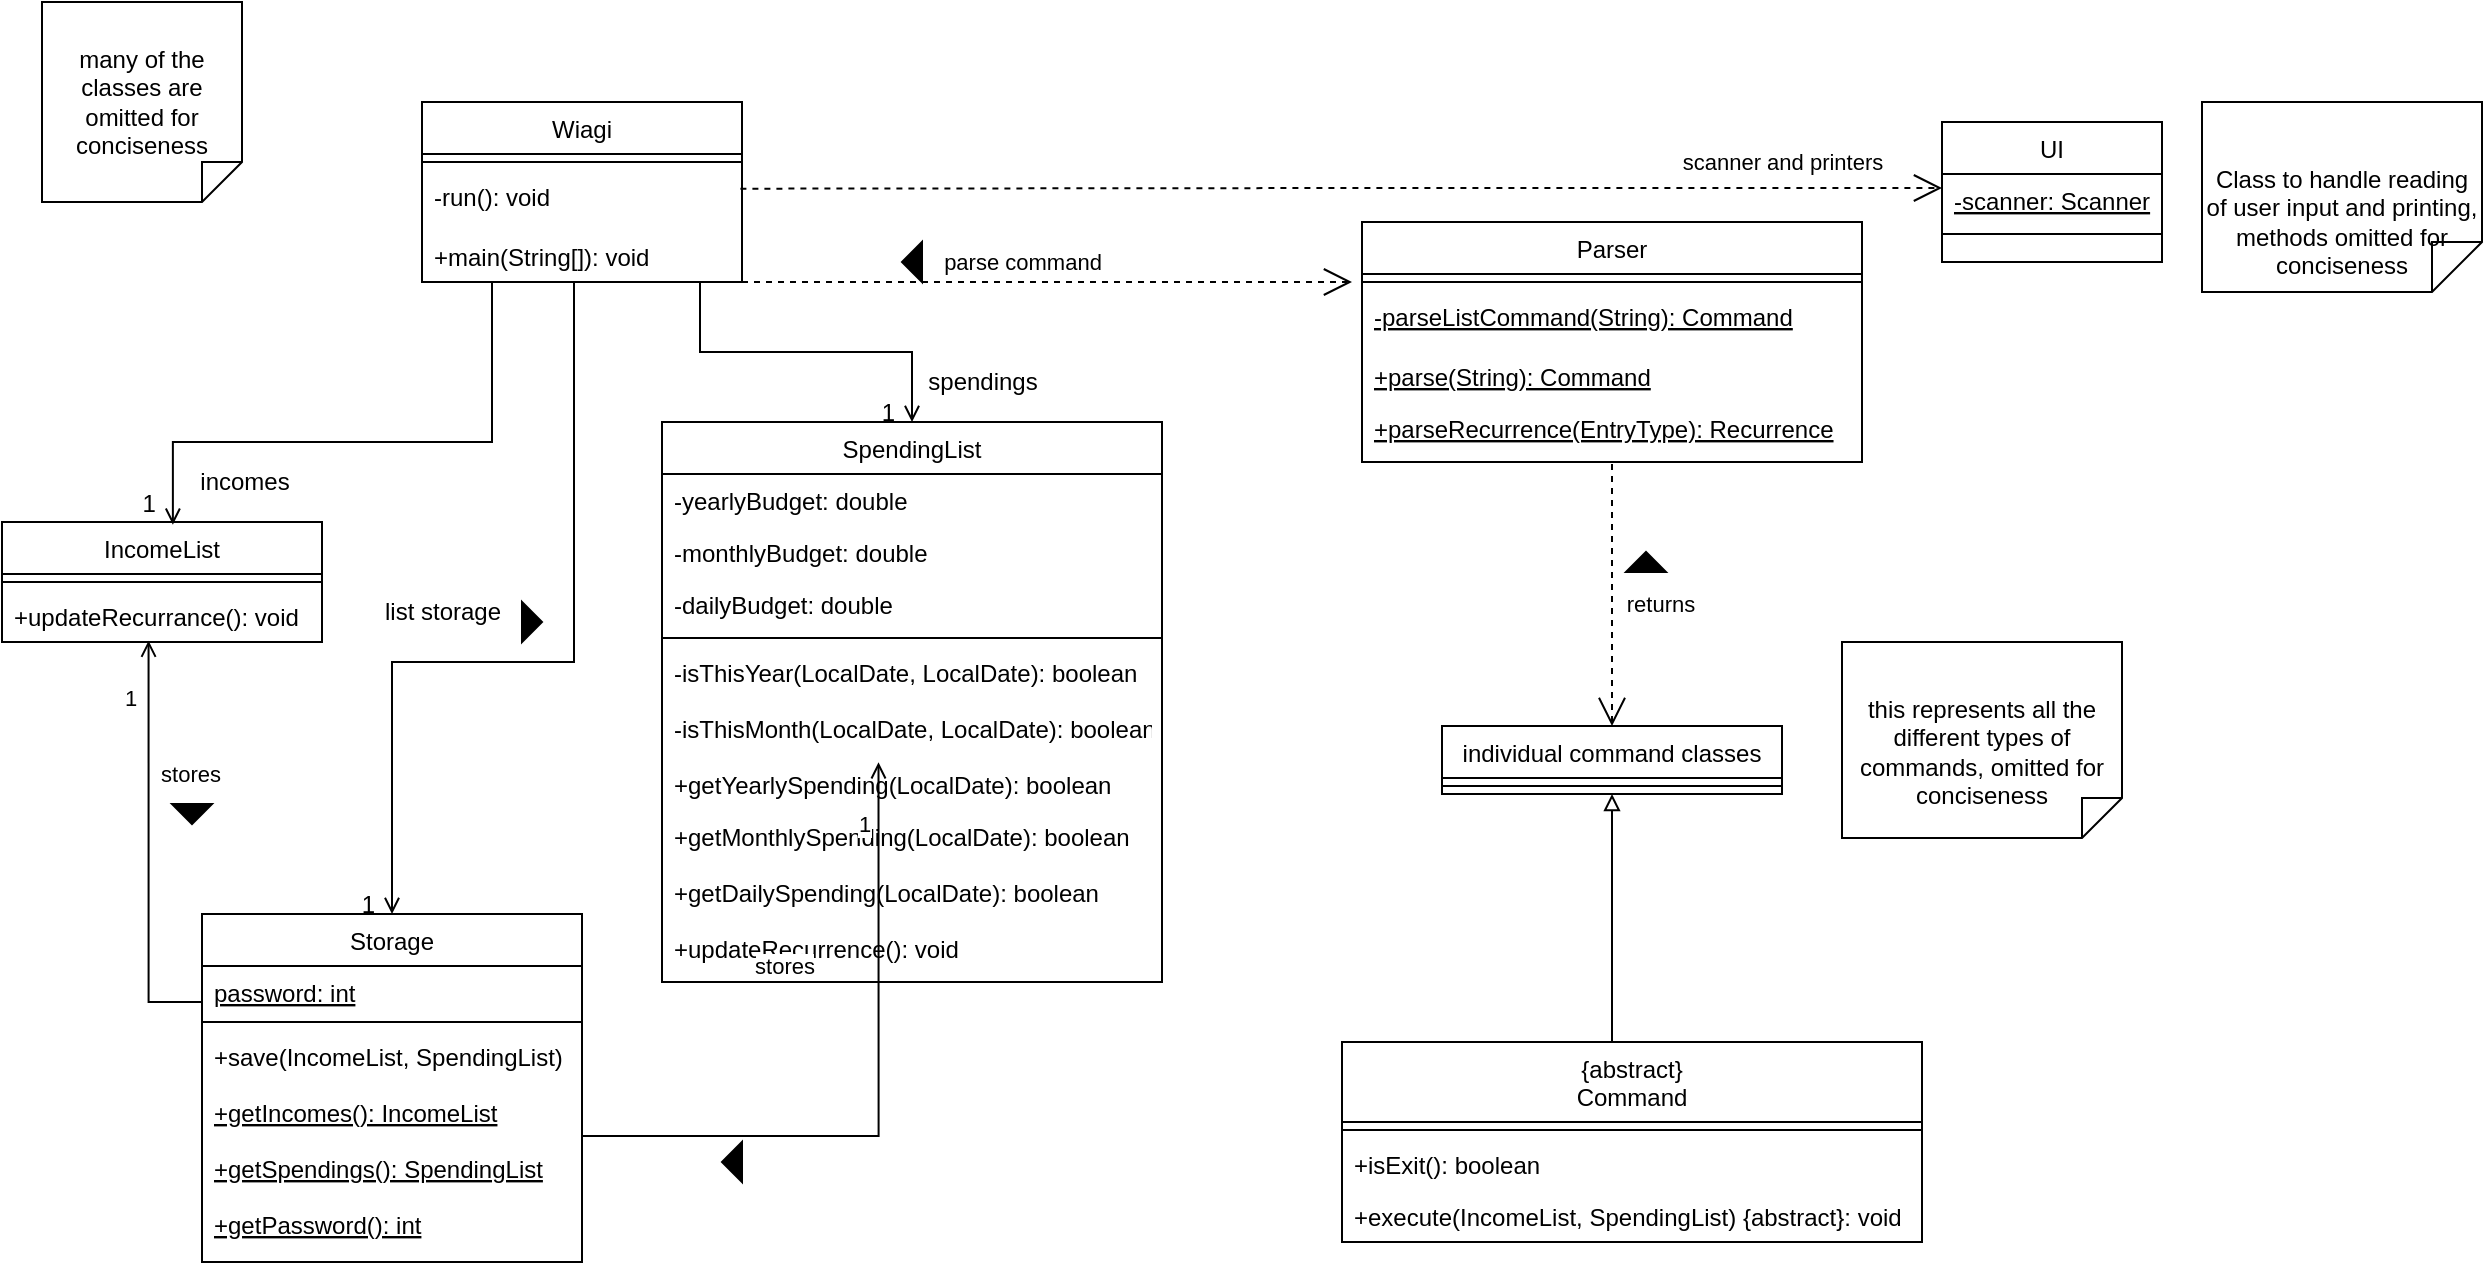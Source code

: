 <mxfile version="24.8.3">
  <diagram id="C5RBs43oDa-KdzZeNtuy" name="Page-1">
    <mxGraphModel dx="934" dy="682" grid="1" gridSize="10" guides="1" tooltips="1" connect="1" arrows="1" fold="1" page="1" pageScale="1" pageWidth="827" pageHeight="1169" math="0" shadow="0">
      <root>
        <mxCell id="WIyWlLk6GJQsqaUBKTNV-0" />
        <mxCell id="WIyWlLk6GJQsqaUBKTNV-1" parent="WIyWlLk6GJQsqaUBKTNV-0" />
        <mxCell id="zkfFHV4jXpPFQw0GAbJ--0" value="Wiagi" style="swimlane;fontStyle=0;align=center;verticalAlign=top;childLayout=stackLayout;horizontal=1;startSize=26;horizontalStack=0;resizeParent=1;resizeLast=0;collapsible=1;marginBottom=0;rounded=0;shadow=0;strokeWidth=1;" parent="WIyWlLk6GJQsqaUBKTNV-1" vertex="1">
          <mxGeometry x="220" y="80" width="160" height="90" as="geometry">
            <mxRectangle x="230" y="140" width="160" height="26" as="alternateBounds" />
          </mxGeometry>
        </mxCell>
        <mxCell id="zkfFHV4jXpPFQw0GAbJ--4" value="" style="line;html=1;strokeWidth=1;align=left;verticalAlign=middle;spacingTop=-1;spacingLeft=3;spacingRight=3;rotatable=0;labelPosition=right;points=[];portConstraint=eastwest;" parent="zkfFHV4jXpPFQw0GAbJ--0" vertex="1">
          <mxGeometry y="26" width="160" height="8" as="geometry" />
        </mxCell>
        <mxCell id="FbUPuorxbrIiWv-NIlxl-0" value="-run(): void" style="text;align=left;verticalAlign=top;spacingLeft=4;spacingRight=4;overflow=hidden;rotatable=0;points=[[0,0.5],[1,0.5]];portConstraint=eastwest;" parent="zkfFHV4jXpPFQw0GAbJ--0" vertex="1">
          <mxGeometry y="34" width="160" height="30" as="geometry" />
        </mxCell>
        <mxCell id="zkfFHV4jXpPFQw0GAbJ--5" value="+main(String[]): void" style="text;align=left;verticalAlign=top;spacingLeft=4;spacingRight=4;overflow=hidden;rotatable=0;points=[[0,0.5],[1,0.5]];portConstraint=eastwest;" parent="zkfFHV4jXpPFQw0GAbJ--0" vertex="1">
          <mxGeometry y="64" width="160" height="26" as="geometry" />
        </mxCell>
        <mxCell id="zkfFHV4jXpPFQw0GAbJ--6" value="IncomeList" style="swimlane;fontStyle=0;align=center;verticalAlign=top;childLayout=stackLayout;horizontal=1;startSize=26;horizontalStack=0;resizeParent=1;resizeLast=0;collapsible=1;marginBottom=0;rounded=0;shadow=0;strokeWidth=1;" parent="WIyWlLk6GJQsqaUBKTNV-1" vertex="1">
          <mxGeometry x="10" y="290" width="160" height="60" as="geometry">
            <mxRectangle x="130" y="380" width="160" height="26" as="alternateBounds" />
          </mxGeometry>
        </mxCell>
        <mxCell id="zkfFHV4jXpPFQw0GAbJ--9" value="" style="line;html=1;strokeWidth=1;align=left;verticalAlign=middle;spacingTop=-1;spacingLeft=3;spacingRight=3;rotatable=0;labelPosition=right;points=[];portConstraint=eastwest;" parent="zkfFHV4jXpPFQw0GAbJ--6" vertex="1">
          <mxGeometry y="26" width="160" height="8" as="geometry" />
        </mxCell>
        <mxCell id="zkfFHV4jXpPFQw0GAbJ--11" value="+updateRecurrance(): void" style="text;align=left;verticalAlign=top;spacingLeft=4;spacingRight=4;overflow=hidden;rotatable=0;points=[[0,0.5],[1,0.5]];portConstraint=eastwest;" parent="zkfFHV4jXpPFQw0GAbJ--6" vertex="1">
          <mxGeometry y="34" width="160" height="26" as="geometry" />
        </mxCell>
        <mxCell id="zkfFHV4jXpPFQw0GAbJ--13" value="Storage" style="swimlane;fontStyle=0;align=center;verticalAlign=top;childLayout=stackLayout;horizontal=1;startSize=26;horizontalStack=0;resizeParent=1;resizeLast=0;collapsible=1;marginBottom=0;rounded=0;shadow=0;strokeWidth=1;" parent="WIyWlLk6GJQsqaUBKTNV-1" vertex="1">
          <mxGeometry x="110" y="486" width="190" height="174" as="geometry">
            <mxRectangle x="340" y="380" width="170" height="26" as="alternateBounds" />
          </mxGeometry>
        </mxCell>
        <mxCell id="FbUPuorxbrIiWv-NIlxl-13" value="password: int" style="text;align=left;verticalAlign=top;spacingLeft=4;spacingRight=4;overflow=hidden;rotatable=0;points=[[0,0.5],[1,0.5]];portConstraint=eastwest;fontStyle=4" parent="zkfFHV4jXpPFQw0GAbJ--13" vertex="1">
          <mxGeometry y="26" width="190" height="24" as="geometry" />
        </mxCell>
        <mxCell id="zkfFHV4jXpPFQw0GAbJ--15" value="" style="line;html=1;strokeWidth=1;align=left;verticalAlign=middle;spacingTop=-1;spacingLeft=3;spacingRight=3;rotatable=0;labelPosition=right;points=[];portConstraint=eastwest;" parent="zkfFHV4jXpPFQw0GAbJ--13" vertex="1">
          <mxGeometry y="50" width="190" height="8" as="geometry" />
        </mxCell>
        <mxCell id="FbUPuorxbrIiWv-NIlxl-27" value="+save(IncomeList, SpendingList)" style="text;align=left;verticalAlign=top;spacingLeft=4;spacingRight=4;overflow=hidden;rotatable=0;points=[[0,0.5],[1,0.5]];portConstraint=eastwest;" parent="zkfFHV4jXpPFQw0GAbJ--13" vertex="1">
          <mxGeometry y="58" width="190" height="28" as="geometry" />
        </mxCell>
        <mxCell id="FbUPuorxbrIiWv-NIlxl-38" value="+getIncomes(): IncomeList" style="text;align=left;verticalAlign=top;spacingLeft=4;spacingRight=4;overflow=hidden;rotatable=0;points=[[0,0.5],[1,0.5]];portConstraint=eastwest;fontStyle=4" parent="zkfFHV4jXpPFQw0GAbJ--13" vertex="1">
          <mxGeometry y="86" width="190" height="28" as="geometry" />
        </mxCell>
        <mxCell id="FbUPuorxbrIiWv-NIlxl-39" value="+getSpendings(): SpendingList" style="text;align=left;verticalAlign=top;spacingLeft=4;spacingRight=4;overflow=hidden;rotatable=0;points=[[0,0.5],[1,0.5]];portConstraint=eastwest;fontStyle=4" parent="zkfFHV4jXpPFQw0GAbJ--13" vertex="1">
          <mxGeometry y="114" width="190" height="28" as="geometry" />
        </mxCell>
        <mxCell id="FbUPuorxbrIiWv-NIlxl-40" value="+getPassword(): int" style="text;align=left;verticalAlign=top;spacingLeft=4;spacingRight=4;overflow=hidden;rotatable=0;points=[[0,0.5],[1,0.5]];portConstraint=eastwest;fontStyle=4" parent="zkfFHV4jXpPFQw0GAbJ--13" vertex="1">
          <mxGeometry y="142" width="190" height="28" as="geometry" />
        </mxCell>
        <mxCell id="zkfFHV4jXpPFQw0GAbJ--17" value="SpendingList" style="swimlane;fontStyle=0;align=center;verticalAlign=top;childLayout=stackLayout;horizontal=1;startSize=26;horizontalStack=0;resizeParent=1;resizeLast=0;collapsible=1;marginBottom=0;rounded=0;shadow=0;strokeWidth=1;" parent="WIyWlLk6GJQsqaUBKTNV-1" vertex="1">
          <mxGeometry x="340" y="240" width="250" height="280" as="geometry">
            <mxRectangle x="550" y="140" width="160" height="26" as="alternateBounds" />
          </mxGeometry>
        </mxCell>
        <mxCell id="FbUPuorxbrIiWv-NIlxl-28" value="-yearlyBudget: double" style="text;align=left;verticalAlign=top;spacingLeft=4;spacingRight=4;overflow=hidden;rotatable=0;points=[[0,0.5],[1,0.5]];portConstraint=eastwest;rounded=0;shadow=0;html=0;fontStyle=0" parent="zkfFHV4jXpPFQw0GAbJ--17" vertex="1">
          <mxGeometry y="26" width="250" height="26" as="geometry" />
        </mxCell>
        <mxCell id="zkfFHV4jXpPFQw0GAbJ--22" value="-monthlyBudget: double" style="text;align=left;verticalAlign=top;spacingLeft=4;spacingRight=4;overflow=hidden;rotatable=0;points=[[0,0.5],[1,0.5]];portConstraint=eastwest;rounded=0;shadow=0;html=0;fontStyle=0" parent="zkfFHV4jXpPFQw0GAbJ--17" vertex="1">
          <mxGeometry y="52" width="250" height="26" as="geometry" />
        </mxCell>
        <mxCell id="zkfFHV4jXpPFQw0GAbJ--20" value="-dailyBudget: double" style="text;align=left;verticalAlign=top;spacingLeft=4;spacingRight=4;overflow=hidden;rotatable=0;points=[[0,0.5],[1,0.5]];portConstraint=eastwest;rounded=0;shadow=0;html=0;fontStyle=0" parent="zkfFHV4jXpPFQw0GAbJ--17" vertex="1">
          <mxGeometry y="78" width="250" height="26" as="geometry" />
        </mxCell>
        <mxCell id="zkfFHV4jXpPFQw0GAbJ--23" value="" style="line;html=1;strokeWidth=1;align=left;verticalAlign=middle;spacingTop=-1;spacingLeft=3;spacingRight=3;rotatable=0;labelPosition=right;points=[];portConstraint=eastwest;" parent="zkfFHV4jXpPFQw0GAbJ--17" vertex="1">
          <mxGeometry y="104" width="250" height="8" as="geometry" />
        </mxCell>
        <mxCell id="FbUPuorxbrIiWv-NIlxl-32" value="-isThisYear(LocalDate, LocalDate): boolean" style="text;align=left;verticalAlign=top;spacingLeft=4;spacingRight=4;overflow=hidden;rotatable=0;points=[[0,0.5],[1,0.5]];portConstraint=eastwest;" parent="zkfFHV4jXpPFQw0GAbJ--17" vertex="1">
          <mxGeometry y="112" width="250" height="28" as="geometry" />
        </mxCell>
        <mxCell id="FbUPuorxbrIiWv-NIlxl-33" value="-isThisMonth(LocalDate, LocalDate): boolean" style="text;align=left;verticalAlign=top;spacingLeft=4;spacingRight=4;overflow=hidden;rotatable=0;points=[[0,0.5],[1,0.5]];portConstraint=eastwest;" parent="zkfFHV4jXpPFQw0GAbJ--17" vertex="1">
          <mxGeometry y="140" width="250" height="28" as="geometry" />
        </mxCell>
        <mxCell id="zkfFHV4jXpPFQw0GAbJ--24" value="+getYearlySpending(LocalDate): boolean" style="text;align=left;verticalAlign=top;spacingLeft=4;spacingRight=4;overflow=hidden;rotatable=0;points=[[0,0.5],[1,0.5]];portConstraint=eastwest;" parent="zkfFHV4jXpPFQw0GAbJ--17" vertex="1">
          <mxGeometry y="168" width="250" height="26" as="geometry" />
        </mxCell>
        <mxCell id="FbUPuorxbrIiWv-NIlxl-30" value="+getMonthlySpending(LocalDate): boolean" style="text;align=left;verticalAlign=top;spacingLeft=4;spacingRight=4;overflow=hidden;rotatable=0;points=[[0,0.5],[1,0.5]];portConstraint=eastwest;" parent="zkfFHV4jXpPFQw0GAbJ--17" vertex="1">
          <mxGeometry y="194" width="250" height="28" as="geometry" />
        </mxCell>
        <mxCell id="FbUPuorxbrIiWv-NIlxl-31" value="+getDailySpending(LocalDate): boolean" style="text;align=left;verticalAlign=top;spacingLeft=4;spacingRight=4;overflow=hidden;rotatable=0;points=[[0,0.5],[1,0.5]];portConstraint=eastwest;" parent="zkfFHV4jXpPFQw0GAbJ--17" vertex="1">
          <mxGeometry y="222" width="250" height="28" as="geometry" />
        </mxCell>
        <mxCell id="zkfFHV4jXpPFQw0GAbJ--25" value="+updateRecurrence(): void&#xa;" style="text;align=left;verticalAlign=top;spacingLeft=4;spacingRight=4;overflow=hidden;rotatable=0;points=[[0,0.5],[1,0.5]];portConstraint=eastwest;" parent="zkfFHV4jXpPFQw0GAbJ--17" vertex="1">
          <mxGeometry y="250" width="250" height="28" as="geometry" />
        </mxCell>
        <mxCell id="zkfFHV4jXpPFQw0GAbJ--26" value="" style="endArrow=open;shadow=0;strokeWidth=1;rounded=0;curved=0;endFill=1;edgeStyle=elbowEdgeStyle;elbow=vertical;" parent="WIyWlLk6GJQsqaUBKTNV-1" target="zkfFHV4jXpPFQw0GAbJ--17" edge="1">
          <mxGeometry x="0.5" y="41" relative="1" as="geometry">
            <mxPoint x="359" y="170" as="sourcePoint" />
            <mxPoint x="540" y="192" as="targetPoint" />
            <mxPoint x="-40" y="32" as="offset" />
          </mxGeometry>
        </mxCell>
        <mxCell id="zkfFHV4jXpPFQw0GAbJ--27" value="" style="resizable=0;align=left;verticalAlign=bottom;labelBackgroundColor=none;fontSize=12;" parent="zkfFHV4jXpPFQw0GAbJ--26" connectable="0" vertex="1">
          <mxGeometry x="-1" relative="1" as="geometry">
            <mxPoint y="4" as="offset" />
          </mxGeometry>
        </mxCell>
        <mxCell id="zkfFHV4jXpPFQw0GAbJ--28" value="1" style="resizable=0;align=right;verticalAlign=bottom;labelBackgroundColor=none;fontSize=12;" parent="zkfFHV4jXpPFQw0GAbJ--26" connectable="0" vertex="1">
          <mxGeometry x="1" relative="1" as="geometry">
            <mxPoint x="-7" y="4" as="offset" />
          </mxGeometry>
        </mxCell>
        <mxCell id="zkfFHV4jXpPFQw0GAbJ--29" value="spendings" style="text;html=1;resizable=0;points=[];;align=center;verticalAlign=middle;labelBackgroundColor=none;rounded=0;shadow=0;strokeWidth=1;fontSize=12;" parent="zkfFHV4jXpPFQw0GAbJ--26" vertex="1" connectable="0">
          <mxGeometry x="0.5" y="49" relative="1" as="geometry">
            <mxPoint x="44" y="64" as="offset" />
          </mxGeometry>
        </mxCell>
        <mxCell id="FbUPuorxbrIiWv-NIlxl-2" value="" style="endArrow=open;shadow=0;strokeWidth=1;rounded=0;curved=0;endFill=1;edgeStyle=elbowEdgeStyle;elbow=vertical;entryX=0.534;entryY=0.023;entryDx=0;entryDy=0;entryPerimeter=0;" parent="WIyWlLk6GJQsqaUBKTNV-1" target="zkfFHV4jXpPFQw0GAbJ--6" edge="1">
          <mxGeometry x="0.5" y="41" relative="1" as="geometry">
            <mxPoint x="255" y="170" as="sourcePoint" />
            <mxPoint x="160" y="300" as="targetPoint" />
            <mxPoint x="-40" y="32" as="offset" />
            <Array as="points">
              <mxPoint x="170" y="250" />
            </Array>
          </mxGeometry>
        </mxCell>
        <mxCell id="FbUPuorxbrIiWv-NIlxl-3" value="" style="resizable=0;align=left;verticalAlign=bottom;labelBackgroundColor=none;fontSize=12;" parent="FbUPuorxbrIiWv-NIlxl-2" connectable="0" vertex="1">
          <mxGeometry x="-1" relative="1" as="geometry">
            <mxPoint y="4" as="offset" />
          </mxGeometry>
        </mxCell>
        <mxCell id="FbUPuorxbrIiWv-NIlxl-4" value="1" style="resizable=0;align=right;verticalAlign=bottom;labelBackgroundColor=none;fontSize=12;" parent="FbUPuorxbrIiWv-NIlxl-2" connectable="0" vertex="1">
          <mxGeometry x="1" relative="1" as="geometry">
            <mxPoint x="-7" y="-2" as="offset" />
          </mxGeometry>
        </mxCell>
        <mxCell id="FbUPuorxbrIiWv-NIlxl-5" value="incomes" style="text;html=1;resizable=0;points=[];;align=center;verticalAlign=middle;labelBackgroundColor=none;rounded=0;shadow=0;strokeWidth=1;fontSize=12;" parent="FbUPuorxbrIiWv-NIlxl-2" vertex="1" connectable="0">
          <mxGeometry x="0.5" y="49" relative="1" as="geometry">
            <mxPoint x="6" y="-29" as="offset" />
          </mxGeometry>
        </mxCell>
        <mxCell id="FbUPuorxbrIiWv-NIlxl-8" value="" style="endArrow=open;shadow=0;strokeWidth=1;rounded=0;curved=0;endFill=1;edgeStyle=elbowEdgeStyle;elbow=vertical;entryX=0.5;entryY=0;entryDx=0;entryDy=0;" parent="WIyWlLk6GJQsqaUBKTNV-1" target="zkfFHV4jXpPFQw0GAbJ--13" edge="1">
          <mxGeometry x="0.5" y="41" relative="1" as="geometry">
            <mxPoint x="296" y="170" as="sourcePoint" />
            <mxPoint x="247.5" y="288" as="targetPoint" />
            <mxPoint x="-40" y="32" as="offset" />
            <Array as="points">
              <mxPoint x="290" y="360" />
            </Array>
          </mxGeometry>
        </mxCell>
        <mxCell id="FbUPuorxbrIiWv-NIlxl-9" value="" style="resizable=0;align=left;verticalAlign=bottom;labelBackgroundColor=none;fontSize=12;" parent="FbUPuorxbrIiWv-NIlxl-8" connectable="0" vertex="1">
          <mxGeometry x="-1" relative="1" as="geometry">
            <mxPoint y="4" as="offset" />
          </mxGeometry>
        </mxCell>
        <mxCell id="FbUPuorxbrIiWv-NIlxl-10" value="1" style="resizable=0;align=right;verticalAlign=bottom;labelBackgroundColor=none;fontSize=12;" parent="FbUPuorxbrIiWv-NIlxl-8" connectable="0" vertex="1">
          <mxGeometry x="1" relative="1" as="geometry">
            <mxPoint x="-7" y="4" as="offset" />
          </mxGeometry>
        </mxCell>
        <mxCell id="FbUPuorxbrIiWv-NIlxl-11" value="list storage" style="text;html=1;resizable=0;points=[];;align=center;verticalAlign=middle;labelBackgroundColor=none;rounded=0;shadow=0;strokeWidth=1;fontSize=12;" parent="FbUPuorxbrIiWv-NIlxl-8" vertex="1" connectable="0">
          <mxGeometry x="0.5" y="49" relative="1" as="geometry">
            <mxPoint x="-24" y="-50" as="offset" />
          </mxGeometry>
        </mxCell>
        <mxCell id="FbUPuorxbrIiWv-NIlxl-14" style="edgeStyle=orthogonalEdgeStyle;rounded=0;orthogonalLoop=1;jettySize=auto;html=1;entryX=0.458;entryY=0.974;entryDx=0;entryDy=0;entryPerimeter=0;endArrow=open;endFill=0;" parent="WIyWlLk6GJQsqaUBKTNV-1" source="FbUPuorxbrIiWv-NIlxl-13" target="zkfFHV4jXpPFQw0GAbJ--11" edge="1">
          <mxGeometry relative="1" as="geometry">
            <Array as="points">
              <mxPoint x="83" y="530" />
            </Array>
          </mxGeometry>
        </mxCell>
        <mxCell id="FbUPuorxbrIiWv-NIlxl-43" value="1" style="edgeLabel;html=1;align=center;verticalAlign=middle;resizable=0;points=[];" parent="FbUPuorxbrIiWv-NIlxl-14" vertex="1" connectable="0">
          <mxGeometry x="0.892" y="1" relative="1" as="geometry">
            <mxPoint x="-9" y="17" as="offset" />
          </mxGeometry>
        </mxCell>
        <mxCell id="FbUPuorxbrIiWv-NIlxl-44" value="stores" style="edgeLabel;html=1;align=center;verticalAlign=middle;resizable=0;points=[];" parent="FbUPuorxbrIiWv-NIlxl-14" vertex="1" connectable="0">
          <mxGeometry x="0.821" y="-3" relative="1" as="geometry">
            <mxPoint x="17" y="48" as="offset" />
          </mxGeometry>
        </mxCell>
        <mxCell id="FbUPuorxbrIiWv-NIlxl-16" value="" style="resizable=0;align=right;verticalAlign=bottom;labelBackgroundColor=none;fontSize=12;" parent="WIyWlLk6GJQsqaUBKTNV-1" connectable="0" vertex="1">
          <mxGeometry x="190" y="319.997" as="geometry">
            <mxPoint x="10" y="9" as="offset" />
          </mxGeometry>
        </mxCell>
        <mxCell id="FbUPuorxbrIiWv-NIlxl-18" value="" style="resizable=0;align=right;verticalAlign=bottom;labelBackgroundColor=none;fontSize=12;" parent="WIyWlLk6GJQsqaUBKTNV-1" connectable="0" vertex="1">
          <mxGeometry x="240" y="309.997" as="geometry">
            <mxPoint x="410" y="42" as="offset" />
          </mxGeometry>
        </mxCell>
        <mxCell id="FbUPuorxbrIiWv-NIlxl-17" style="edgeStyle=orthogonalEdgeStyle;rounded=0;orthogonalLoop=1;jettySize=auto;html=1;entryX=0.433;entryY=1.076;entryDx=0;entryDy=0;entryPerimeter=0;endArrow=open;endFill=0;" parent="WIyWlLk6GJQsqaUBKTNV-1" target="FbUPuorxbrIiWv-NIlxl-33" edge="1">
          <mxGeometry relative="1" as="geometry">
            <mxPoint x="556" y="340" as="targetPoint" />
            <Array as="points">
              <mxPoint x="448" y="597" />
            </Array>
            <mxPoint x="300" y="597" as="sourcePoint" />
          </mxGeometry>
        </mxCell>
        <mxCell id="FbUPuorxbrIiWv-NIlxl-41" value="stores" style="edgeLabel;html=1;align=center;verticalAlign=middle;resizable=0;points=[];" parent="FbUPuorxbrIiWv-NIlxl-17" vertex="1" connectable="0">
          <mxGeometry x="0.781" y="1" relative="1" as="geometry">
            <mxPoint x="-47" y="65" as="offset" />
          </mxGeometry>
        </mxCell>
        <mxCell id="FbUPuorxbrIiWv-NIlxl-42" value="1" style="edgeLabel;html=1;align=center;verticalAlign=middle;resizable=0;points=[];" parent="FbUPuorxbrIiWv-NIlxl-17" vertex="1" connectable="0">
          <mxGeometry x="0.82" y="2" relative="1" as="geometry">
            <mxPoint x="-6" as="offset" />
          </mxGeometry>
        </mxCell>
        <mxCell id="FbUPuorxbrIiWv-NIlxl-49" value="UI" style="swimlane;fontStyle=0;align=center;verticalAlign=top;childLayout=stackLayout;horizontal=1;startSize=26;horizontalStack=0;resizeParent=1;resizeLast=0;collapsible=1;marginBottom=0;rounded=0;shadow=0;strokeWidth=1;" parent="WIyWlLk6GJQsqaUBKTNV-1" vertex="1">
          <mxGeometry x="980" y="90" width="110" height="70" as="geometry">
            <mxRectangle x="980" y="90" width="160" height="26" as="alternateBounds" />
          </mxGeometry>
        </mxCell>
        <mxCell id="FbUPuorxbrIiWv-NIlxl-61" value="-scanner: Scanner" style="text;align=left;verticalAlign=top;spacingLeft=4;spacingRight=4;overflow=hidden;rotatable=0;points=[[0,0.5],[1,0.5]];portConstraint=eastwest;rounded=0;shadow=0;html=0;fontStyle=4" parent="FbUPuorxbrIiWv-NIlxl-49" vertex="1">
          <mxGeometry y="26" width="110" height="26" as="geometry" />
        </mxCell>
        <mxCell id="FbUPuorxbrIiWv-NIlxl-62" value="" style="line;html=1;strokeWidth=1;align=left;verticalAlign=middle;spacingTop=-1;spacingLeft=3;spacingRight=3;rotatable=0;labelPosition=right;points=[];portConstraint=eastwest;" parent="FbUPuorxbrIiWv-NIlxl-49" vertex="1">
          <mxGeometry y="52" width="110" height="8" as="geometry" />
        </mxCell>
        <mxCell id="FbUPuorxbrIiWv-NIlxl-57" value="scanner and printers" style="endArrow=open;endSize=12;dashed=1;html=1;rounded=0;exitX=0.995;exitY=0.359;exitDx=0;exitDy=0;exitPerimeter=0;entryX=0;entryY=0.5;entryDx=0;entryDy=0;" parent="WIyWlLk6GJQsqaUBKTNV-1" edge="1">
          <mxGeometry x="0.734" y="13" width="160" relative="1" as="geometry">
            <mxPoint x="379.2" y="123.334" as="sourcePoint" />
            <mxPoint x="980" y="123" as="targetPoint" />
            <Array as="points">
              <mxPoint x="700" y="123" />
            </Array>
            <mxPoint as="offset" />
          </mxGeometry>
        </mxCell>
        <mxCell id="FbUPuorxbrIiWv-NIlxl-66" value="Parser" style="swimlane;fontStyle=0;align=center;verticalAlign=top;childLayout=stackLayout;horizontal=1;startSize=26;horizontalStack=0;resizeParent=1;resizeLast=0;collapsible=1;marginBottom=0;rounded=0;shadow=0;strokeWidth=1;" parent="WIyWlLk6GJQsqaUBKTNV-1" vertex="1">
          <mxGeometry x="690" y="140" width="250" height="120" as="geometry">
            <mxRectangle x="230" y="140" width="160" height="26" as="alternateBounds" />
          </mxGeometry>
        </mxCell>
        <mxCell id="FbUPuorxbrIiWv-NIlxl-67" value="" style="line;html=1;strokeWidth=1;align=left;verticalAlign=middle;spacingTop=-1;spacingLeft=3;spacingRight=3;rotatable=0;labelPosition=right;points=[];portConstraint=eastwest;" parent="FbUPuorxbrIiWv-NIlxl-66" vertex="1">
          <mxGeometry y="26" width="250" height="8" as="geometry" />
        </mxCell>
        <mxCell id="FbUPuorxbrIiWv-NIlxl-70" value="-parseListCommand(String): Command" style="text;align=left;verticalAlign=top;spacingLeft=4;spacingRight=4;overflow=hidden;rotatable=0;points=[[0,0.5],[1,0.5]];portConstraint=eastwest;fontStyle=4" parent="FbUPuorxbrIiWv-NIlxl-66" vertex="1">
          <mxGeometry y="34" width="250" height="30" as="geometry" />
        </mxCell>
        <mxCell id="FbUPuorxbrIiWv-NIlxl-68" value="+parse(String): Command" style="text;align=left;verticalAlign=top;spacingLeft=4;spacingRight=4;overflow=hidden;rotatable=0;points=[[0,0.5],[1,0.5]];portConstraint=eastwest;fontStyle=4" parent="FbUPuorxbrIiWv-NIlxl-66" vertex="1">
          <mxGeometry y="64" width="250" height="26" as="geometry" />
        </mxCell>
        <mxCell id="FbUPuorxbrIiWv-NIlxl-93" value="+parseRecurrence(EntryType): Recurrence" style="text;align=left;verticalAlign=top;spacingLeft=4;spacingRight=4;overflow=hidden;rotatable=0;points=[[0,0.5],[1,0.5]];portConstraint=eastwest;fontStyle=4" parent="FbUPuorxbrIiWv-NIlxl-66" vertex="1">
          <mxGeometry y="90" width="250" height="30" as="geometry" />
        </mxCell>
        <mxCell id="FbUPuorxbrIiWv-NIlxl-87" value="parse command" style="endArrow=open;endSize=12;dashed=1;html=1;rounded=0;" parent="WIyWlLk6GJQsqaUBKTNV-1" edge="1">
          <mxGeometry x="-0.082" y="10" width="160" relative="1" as="geometry">
            <mxPoint x="380" y="170" as="sourcePoint" />
            <mxPoint x="685" y="170" as="targetPoint" />
            <Array as="points">
              <mxPoint x="600" y="170" />
            </Array>
            <mxPoint as="offset" />
          </mxGeometry>
        </mxCell>
        <mxCell id="FbUPuorxbrIiWv-NIlxl-106" style="edgeStyle=orthogonalEdgeStyle;rounded=0;orthogonalLoop=1;jettySize=auto;html=1;exitX=0.5;exitY=0;exitDx=0;exitDy=0;entryX=0.5;entryY=1;entryDx=0;entryDy=0;endArrow=block;endFill=0;" parent="WIyWlLk6GJQsqaUBKTNV-1" source="FbUPuorxbrIiWv-NIlxl-95" target="FbUPuorxbrIiWv-NIlxl-101" edge="1">
          <mxGeometry relative="1" as="geometry">
            <Array as="points">
              <mxPoint x="815" y="510" />
              <mxPoint x="815" y="510" />
            </Array>
          </mxGeometry>
        </mxCell>
        <mxCell id="FbUPuorxbrIiWv-NIlxl-95" value="&lt;span style=&quot;font-weight: 400;&quot;&gt;{abstract}&lt;br&gt;Command&lt;/span&gt;" style="swimlane;fontStyle=1;align=center;verticalAlign=top;childLayout=stackLayout;horizontal=1;startSize=40;horizontalStack=0;resizeParent=1;resizeParentMax=0;resizeLast=0;collapsible=1;marginBottom=0;whiteSpace=wrap;html=1;" parent="WIyWlLk6GJQsqaUBKTNV-1" vertex="1">
          <mxGeometry x="680" y="550" width="290" height="100" as="geometry" />
        </mxCell>
        <mxCell id="FbUPuorxbrIiWv-NIlxl-97" value="" style="line;strokeWidth=1;fillColor=none;align=left;verticalAlign=middle;spacingTop=-1;spacingLeft=3;spacingRight=3;rotatable=0;labelPosition=right;points=[];portConstraint=eastwest;strokeColor=inherit;" parent="FbUPuorxbrIiWv-NIlxl-95" vertex="1">
          <mxGeometry y="40" width="290" height="8" as="geometry" />
        </mxCell>
        <mxCell id="FbUPuorxbrIiWv-NIlxl-98" value="+isExit(): boolean" style="text;strokeColor=none;fillColor=none;align=left;verticalAlign=top;spacingLeft=4;spacingRight=4;overflow=hidden;rotatable=0;points=[[0,0.5],[1,0.5]];portConstraint=eastwest;whiteSpace=wrap;html=1;" parent="FbUPuorxbrIiWv-NIlxl-95" vertex="1">
          <mxGeometry y="48" width="290" height="26" as="geometry" />
        </mxCell>
        <mxCell id="FbUPuorxbrIiWv-NIlxl-100" value="+execute(IncomeList, SpendingList) {abstract}: void" style="text;strokeColor=none;fillColor=none;align=left;verticalAlign=top;spacingLeft=4;spacingRight=4;overflow=hidden;rotatable=0;points=[[0,0.5],[1,0.5]];portConstraint=eastwest;whiteSpace=wrap;html=1;" parent="FbUPuorxbrIiWv-NIlxl-95" vertex="1">
          <mxGeometry y="74" width="290" height="26" as="geometry" />
        </mxCell>
        <mxCell id="FbUPuorxbrIiWv-NIlxl-101" value="&lt;span style=&quot;font-weight: normal;&quot;&gt;individual command classes&lt;/span&gt;" style="swimlane;fontStyle=1;align=center;verticalAlign=top;childLayout=stackLayout;horizontal=1;startSize=26;horizontalStack=0;resizeParent=1;resizeParentMax=0;resizeLast=0;collapsible=1;marginBottom=0;whiteSpace=wrap;html=1;" parent="WIyWlLk6GJQsqaUBKTNV-1" vertex="1">
          <mxGeometry x="730" y="392" width="170" height="34" as="geometry">
            <mxRectangle x="720" y="392" width="190" height="30" as="alternateBounds" />
          </mxGeometry>
        </mxCell>
        <mxCell id="FbUPuorxbrIiWv-NIlxl-103" value="" style="line;strokeWidth=1;fillColor=none;align=left;verticalAlign=middle;spacingTop=-1;spacingLeft=3;spacingRight=3;rotatable=0;labelPosition=right;points=[];portConstraint=eastwest;strokeColor=inherit;" parent="FbUPuorxbrIiWv-NIlxl-101" vertex="1">
          <mxGeometry y="26" width="170" height="8" as="geometry" />
        </mxCell>
        <mxCell id="FbUPuorxbrIiWv-NIlxl-107" value="returns" style="endArrow=open;endSize=12;dashed=1;html=1;rounded=0;entryX=0.5;entryY=0;entryDx=0;entryDy=0;" parent="WIyWlLk6GJQsqaUBKTNV-1" target="FbUPuorxbrIiWv-NIlxl-101" edge="1">
          <mxGeometry x="0.059" y="24" width="160" relative="1" as="geometry">
            <mxPoint x="815" y="261" as="sourcePoint" />
            <mxPoint x="790" y="390" as="targetPoint" />
            <mxPoint as="offset" />
          </mxGeometry>
        </mxCell>
        <mxCell id="FbUPuorxbrIiWv-NIlxl-110" value="many of the classes are omitted for conciseness" style="shape=note;size=20;whiteSpace=wrap;html=1;flipV=1;" parent="WIyWlLk6GJQsqaUBKTNV-1" vertex="1">
          <mxGeometry x="30" y="30" width="100" height="100" as="geometry" />
        </mxCell>
        <mxCell id="FbUPuorxbrIiWv-NIlxl-58" value="Class to handle reading of user input and printing, methods omitted for conciseness" style="shape=note2;boundedLbl=1;whiteSpace=wrap;html=1;size=25;verticalAlign=top;align=center;flipV=1;" parent="WIyWlLk6GJQsqaUBKTNV-1" vertex="1">
          <mxGeometry x="1110" y="80" width="140" height="95" as="geometry" />
        </mxCell>
        <mxCell id="FbUPuorxbrIiWv-NIlxl-105" value="this represents all the different types of commands, omitted for conciseness" style="shape=note2;boundedLbl=1;whiteSpace=wrap;html=1;size=20;verticalAlign=top;align=center;flipV=1;" parent="WIyWlLk6GJQsqaUBKTNV-1" vertex="1">
          <mxGeometry x="930" y="350" width="140" height="98" as="geometry" />
        </mxCell>
        <mxCell id="58nQvnLy_5igKmgM0P-T-12" value="" style="triangle;whiteSpace=wrap;html=1;fillColor=#000000;rotation=-90;" vertex="1" parent="WIyWlLk6GJQsqaUBKTNV-1">
          <mxGeometry x="827" y="300" width="10" height="20" as="geometry" />
        </mxCell>
        <mxCell id="58nQvnLy_5igKmgM0P-T-13" value="" style="triangle;whiteSpace=wrap;html=1;fillColor=#000000;rotation=-180;" vertex="1" parent="WIyWlLk6GJQsqaUBKTNV-1">
          <mxGeometry x="460" y="150" width="10" height="20" as="geometry" />
        </mxCell>
        <mxCell id="58nQvnLy_5igKmgM0P-T-17" value="" style="triangle;whiteSpace=wrap;html=1;fillColor=#000000;rotation=0;" vertex="1" parent="WIyWlLk6GJQsqaUBKTNV-1">
          <mxGeometry x="270" y="330" width="10" height="20" as="geometry" />
        </mxCell>
        <mxCell id="58nQvnLy_5igKmgM0P-T-18" value="" style="triangle;whiteSpace=wrap;html=1;fillColor=#000000;rotation=90;" vertex="1" parent="WIyWlLk6GJQsqaUBKTNV-1">
          <mxGeometry x="100" y="426" width="10" height="20" as="geometry" />
        </mxCell>
        <mxCell id="58nQvnLy_5igKmgM0P-T-19" value="" style="triangle;whiteSpace=wrap;html=1;fillColor=#000000;rotation=-180;" vertex="1" parent="WIyWlLk6GJQsqaUBKTNV-1">
          <mxGeometry x="370" y="600" width="10" height="20" as="geometry" />
        </mxCell>
      </root>
    </mxGraphModel>
  </diagram>
</mxfile>
